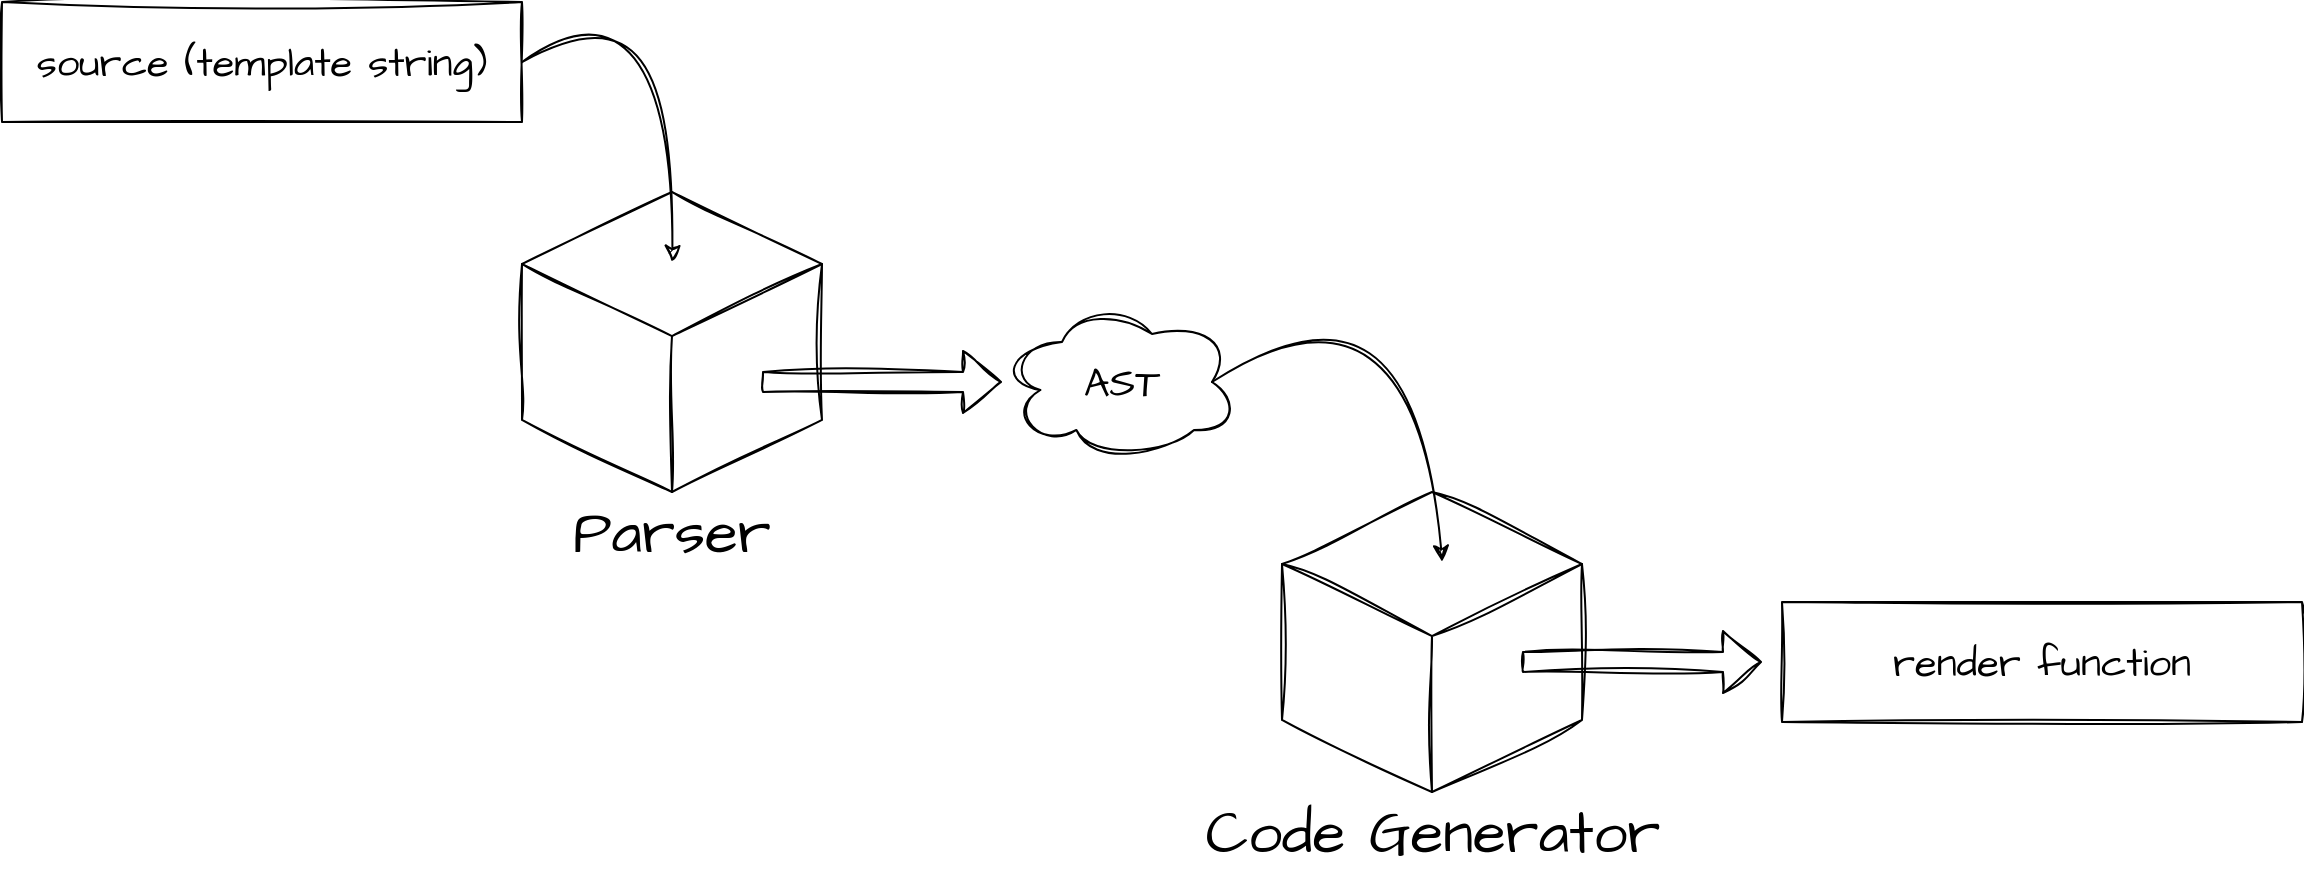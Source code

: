 <mxfile>
    <diagram id="yLQ2Exm5MqynylWFtGfL" name="ページ1">
        <mxGraphModel dx="3067" dy="1849" grid="1" gridSize="10" guides="1" tooltips="1" connect="1" arrows="1" fold="1" page="1" pageScale="1" pageWidth="827" pageHeight="1169" background="#ffffff" math="0" shadow="0">
            <root>
                <mxCell id="0"/>
                <mxCell id="1" parent="0"/>
                <mxCell id="3" value="AST" style="ellipse;shape=cloud;whiteSpace=wrap;html=1;sketch=1;hachureGap=4;jiggle=2;curveFitting=1;fontFamily=Architects Daughter;fontSource=https%3A%2F%2Ffonts.googleapis.com%2Fcss%3Ffamily%3DArchitects%2BDaughter;fontSize=20;" vertex="1" parent="1">
                    <mxGeometry x="290" y="110" width="120" height="80" as="geometry"/>
                </mxCell>
                <mxCell id="4" value="source (template string)" style="rounded=0;whiteSpace=wrap;html=1;sketch=1;hachureGap=4;jiggle=2;curveFitting=1;fontFamily=Architects Daughter;fontSource=https%3A%2F%2Ffonts.googleapis.com%2Fcss%3Ffamily%3DArchitects%2BDaughter;fontSize=20;" vertex="1" parent="1">
                    <mxGeometry x="-210" y="-40" width="260" height="60" as="geometry"/>
                </mxCell>
                <mxCell id="5" value="" style="html=1;shape=mxgraph.basic.isocube;isoAngle=15;sketch=1;hachureGap=4;jiggle=2;curveFitting=1;fontFamily=Architects Daughter;fontSource=https%3A%2F%2Ffonts.googleapis.com%2Fcss%3Ffamily%3DArchitects%2BDaughter;fontSize=12;movable=0;resizable=0;rotatable=0;deletable=0;editable=0;connectable=0;" vertex="1" parent="1">
                    <mxGeometry x="50" y="55" width="150" height="150" as="geometry"/>
                </mxCell>
                <mxCell id="6" value="" style="curved=1;endArrow=classic;html=1;sketch=1;hachureGap=4;jiggle=2;curveFitting=1;fontFamily=Architects Daughter;fontSource=https%3A%2F%2Ffonts.googleapis.com%2Fcss%3Ffamily%3DArchitects%2BDaughter;fontSize=12;exitX=1;exitY=0.5;exitDx=0;exitDy=0;" edge="1" parent="1" source="4">
                    <mxGeometry width="50" height="50" relative="1" as="geometry">
                        <mxPoint x="450" y="210" as="sourcePoint"/>
                        <mxPoint x="125" y="90" as="targetPoint"/>
                        <Array as="points">
                            <mxPoint x="130" y="-60"/>
                        </Array>
                    </mxGeometry>
                </mxCell>
                <mxCell id="8" value="" style="shape=flexArrow;endArrow=classic;html=1;sketch=1;hachureGap=4;jiggle=2;curveFitting=1;fontFamily=Architects Daughter;fontSource=https%3A%2F%2Ffonts.googleapis.com%2Fcss%3Ffamily%3DArchitects%2BDaughter;fontSize=12;" edge="1" parent="1" target="3">
                    <mxGeometry width="50" height="50" relative="1" as="geometry">
                        <mxPoint x="170" y="150" as="sourcePoint"/>
                        <mxPoint x="340.0" y="140" as="targetPoint"/>
                    </mxGeometry>
                </mxCell>
                <mxCell id="9" value="" style="html=1;shape=mxgraph.basic.isocube;isoAngle=15;sketch=1;hachureGap=4;jiggle=2;curveFitting=1;fontFamily=Architects Daughter;fontSource=https%3A%2F%2Ffonts.googleapis.com%2Fcss%3Ffamily%3DArchitects%2BDaughter;fontSize=12;movable=0;resizable=0;rotatable=0;deletable=0;editable=0;connectable=0;" vertex="1" parent="1">
                    <mxGeometry x="430" y="205" width="150" height="150" as="geometry"/>
                </mxCell>
                <mxCell id="10" value="" style="curved=1;endArrow=classic;html=1;sketch=1;hachureGap=4;jiggle=2;curveFitting=1;fontFamily=Architects Daughter;fontSource=https%3A%2F%2Ffonts.googleapis.com%2Fcss%3Ffamily%3DArchitects%2BDaughter;fontSize=12;exitX=0.875;exitY=0.5;exitDx=0;exitDy=0;exitPerimeter=0;" edge="1" parent="1" source="3">
                    <mxGeometry width="50" height="50" relative="1" as="geometry">
                        <mxPoint x="470" y="160" as="sourcePoint"/>
                        <mxPoint x="510" y="240" as="targetPoint"/>
                        <Array as="points">
                            <mxPoint x="500" y="80"/>
                        </Array>
                    </mxGeometry>
                </mxCell>
                <mxCell id="12" value="" style="shape=flexArrow;endArrow=classic;html=1;sketch=1;hachureGap=4;jiggle=2;curveFitting=1;fontFamily=Architects Daughter;fontSource=https%3A%2F%2Ffonts.googleapis.com%2Fcss%3Ffamily%3DArchitects%2BDaughter;fontSize=12;" edge="1" parent="1">
                    <mxGeometry width="50" height="50" relative="1" as="geometry">
                        <mxPoint x="550" y="290" as="sourcePoint"/>
                        <mxPoint x="670" y="290" as="targetPoint"/>
                    </mxGeometry>
                </mxCell>
                <mxCell id="13" value="Parser" style="text;html=1;strokeColor=none;fillColor=none;align=center;verticalAlign=middle;whiteSpace=wrap;rounded=0;sketch=1;hachureGap=4;jiggle=2;curveFitting=1;fontFamily=Architects Daughter;fontSource=https%3A%2F%2Ffonts.googleapis.com%2Fcss%3Ffamily%3DArchitects%2BDaughter;fontSize=30;strokeWidth=6;" vertex="1" parent="1">
                    <mxGeometry x="95" y="210" width="60" height="30" as="geometry"/>
                </mxCell>
                <mxCell id="14" value="Code Generator" style="text;html=1;strokeColor=none;fillColor=none;align=center;verticalAlign=middle;whiteSpace=wrap;rounded=0;sketch=1;hachureGap=4;jiggle=2;curveFitting=1;fontFamily=Architects Daughter;fontSource=https%3A%2F%2Ffonts.googleapis.com%2Fcss%3Ffamily%3DArchitects%2BDaughter;fontSize=30;strokeWidth=6;" vertex="1" parent="1">
                    <mxGeometry x="297.5" y="360" width="415" height="30" as="geometry"/>
                </mxCell>
                <mxCell id="17" value="render function" style="rounded=0;whiteSpace=wrap;html=1;sketch=1;hachureGap=4;jiggle=2;curveFitting=1;fontFamily=Architects Daughter;fontSource=https%3A%2F%2Ffonts.googleapis.com%2Fcss%3Ffamily%3DArchitects%2BDaughter;fontSize=20;" vertex="1" parent="1">
                    <mxGeometry x="680" y="260" width="260" height="60" as="geometry"/>
                </mxCell>
            </root>
        </mxGraphModel>
    </diagram>
</mxfile>